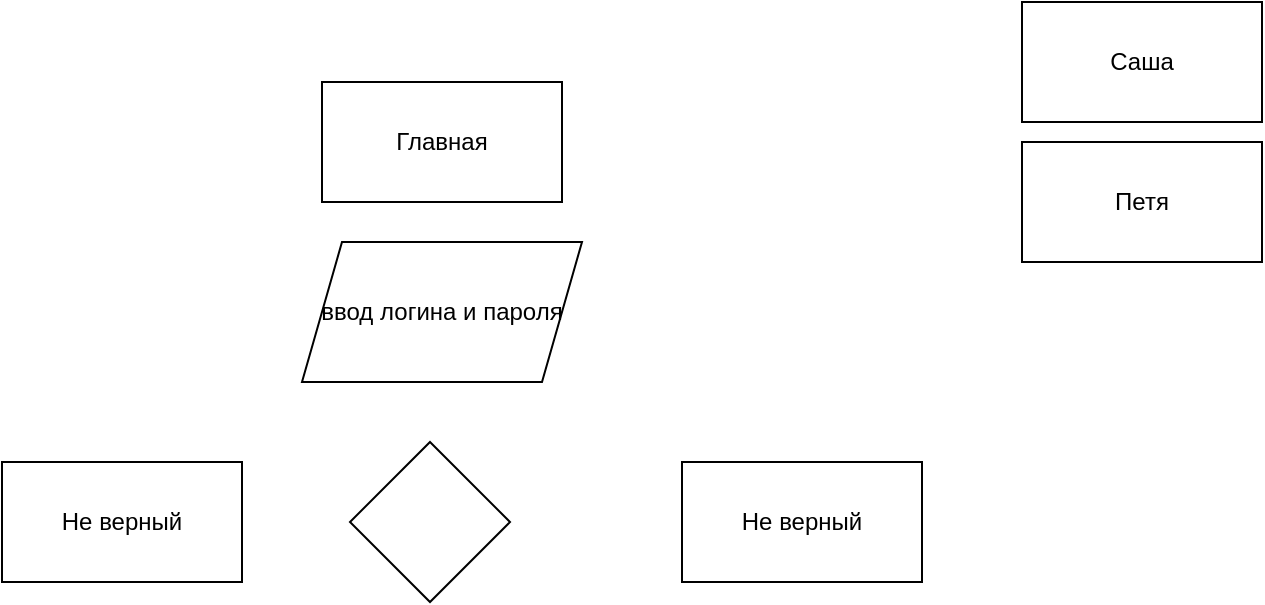 <mxfile version="20.5.3" type="github">
  <diagram id="Q9ALaOysL_1w8VYeBXwa" name="Page-1">
    <mxGraphModel dx="1662" dy="800" grid="1" gridSize="10" guides="1" tooltips="1" connect="1" arrows="1" fold="1" page="1" pageScale="1" pageWidth="827" pageHeight="1169" math="0" shadow="0">
      <root>
        <mxCell id="0" />
        <mxCell id="1" parent="0" />
        <mxCell id="jZjYVDOjY2Ob9kcGHaMl-1" value="Главная" style="rounded=0;whiteSpace=wrap;html=1;" vertex="1" parent="1">
          <mxGeometry x="320" y="40" width="120" height="60" as="geometry" />
        </mxCell>
        <mxCell id="jZjYVDOjY2Ob9kcGHaMl-2" value="Петя" style="rounded=0;whiteSpace=wrap;html=1;" vertex="1" parent="1">
          <mxGeometry x="670" y="70" width="120" height="60" as="geometry" />
        </mxCell>
        <mxCell id="jZjYVDOjY2Ob9kcGHaMl-3" value="Саша" style="rounded=0;whiteSpace=wrap;html=1;" vertex="1" parent="1">
          <mxGeometry x="670" width="120" height="60" as="geometry" />
        </mxCell>
        <mxCell id="jZjYVDOjY2Ob9kcGHaMl-4" value="ввод логина и пароля" style="shape=parallelogram;perimeter=parallelogramPerimeter;whiteSpace=wrap;html=1;fixedSize=1;" vertex="1" parent="1">
          <mxGeometry x="310" y="120" width="140" height="70" as="geometry" />
        </mxCell>
        <mxCell id="jZjYVDOjY2Ob9kcGHaMl-5" value="" style="rhombus;whiteSpace=wrap;html=1;" vertex="1" parent="1">
          <mxGeometry x="334" y="220" width="80" height="80" as="geometry" />
        </mxCell>
        <mxCell id="jZjYVDOjY2Ob9kcGHaMl-6" value="Не верный" style="rounded=0;whiteSpace=wrap;html=1;" vertex="1" parent="1">
          <mxGeometry x="500" y="230" width="120" height="60" as="geometry" />
        </mxCell>
        <mxCell id="jZjYVDOjY2Ob9kcGHaMl-7" value="Не верный" style="rounded=0;whiteSpace=wrap;html=1;" vertex="1" parent="1">
          <mxGeometry x="160" y="230" width="120" height="60" as="geometry" />
        </mxCell>
      </root>
    </mxGraphModel>
  </diagram>
</mxfile>
